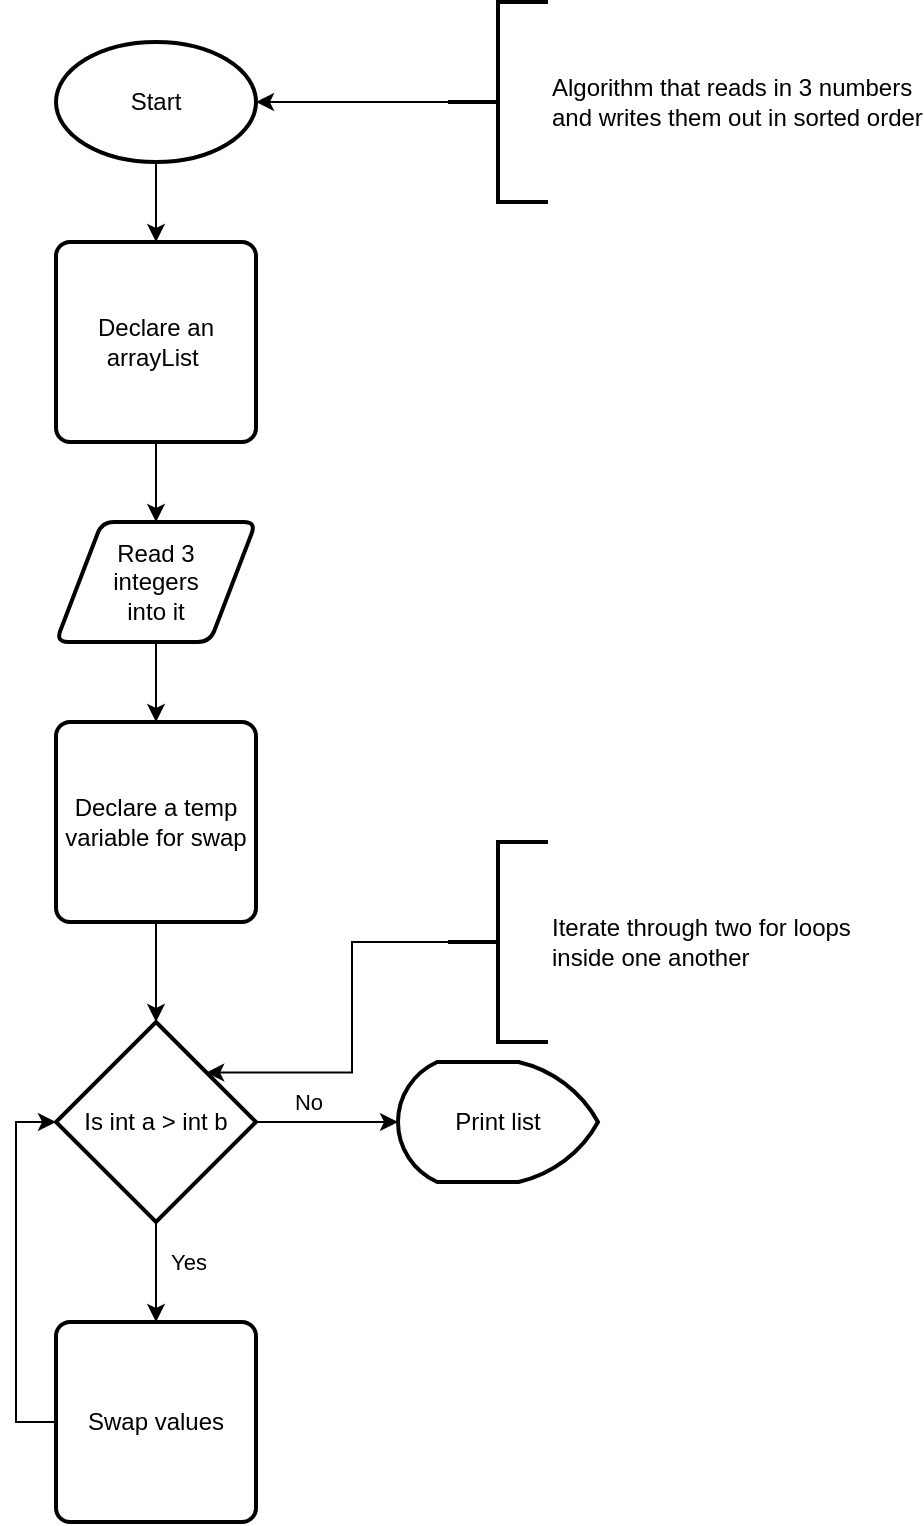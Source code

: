 <mxfile version="20.8.23" type="github">
  <diagram id="C5RBs43oDa-KdzZeNtuy" name="Page-1">
    <mxGraphModel dx="1323" dy="1916" grid="1" gridSize="10" guides="1" tooltips="1" connect="1" arrows="1" fold="1" page="1" pageScale="1" pageWidth="827" pageHeight="1169" math="0" shadow="0">
      <root>
        <mxCell id="WIyWlLk6GJQsqaUBKTNV-0" />
        <mxCell id="WIyWlLk6GJQsqaUBKTNV-1" parent="WIyWlLk6GJQsqaUBKTNV-0" />
        <mxCell id="lsqHR4O3voGMjDfET8ep-8" value="" style="edgeStyle=orthogonalEdgeStyle;rounded=0;orthogonalLoop=1;jettySize=auto;html=1;entryX=0.5;entryY=0;entryDx=0;entryDy=0;" edge="1" parent="WIyWlLk6GJQsqaUBKTNV-1" source="lsqHR4O3voGMjDfET8ep-2" target="lsqHR4O3voGMjDfET8ep-9">
          <mxGeometry relative="1" as="geometry" />
        </mxCell>
        <mxCell id="lsqHR4O3voGMjDfET8ep-2" value="Declare an arrayList&amp;nbsp;" style="rounded=1;whiteSpace=wrap;html=1;absoluteArcSize=1;arcSize=14;strokeWidth=2;" vertex="1" parent="WIyWlLk6GJQsqaUBKTNV-1">
          <mxGeometry x="314" y="120" width="100" height="100" as="geometry" />
        </mxCell>
        <mxCell id="lsqHR4O3voGMjDfET8ep-4" value="" style="edgeStyle=orthogonalEdgeStyle;rounded=0;orthogonalLoop=1;jettySize=auto;html=1;" edge="1" parent="WIyWlLk6GJQsqaUBKTNV-1" source="lsqHR4O3voGMjDfET8ep-3" target="lsqHR4O3voGMjDfET8ep-2">
          <mxGeometry relative="1" as="geometry" />
        </mxCell>
        <mxCell id="lsqHR4O3voGMjDfET8ep-3" value="Start" style="strokeWidth=2;html=1;shape=mxgraph.flowchart.start_1;whiteSpace=wrap;" vertex="1" parent="WIyWlLk6GJQsqaUBKTNV-1">
          <mxGeometry x="314" y="20" width="100" height="60" as="geometry" />
        </mxCell>
        <mxCell id="lsqHR4O3voGMjDfET8ep-6" value="" style="edgeStyle=orthogonalEdgeStyle;rounded=0;orthogonalLoop=1;jettySize=auto;html=1;" edge="1" parent="WIyWlLk6GJQsqaUBKTNV-1" source="lsqHR4O3voGMjDfET8ep-5" target="lsqHR4O3voGMjDfET8ep-3">
          <mxGeometry relative="1" as="geometry" />
        </mxCell>
        <mxCell id="lsqHR4O3voGMjDfET8ep-5" value="Algorithm that reads in 3 numbers &lt;br&gt;and writes them out in sorted order" style="strokeWidth=2;html=1;shape=mxgraph.flowchart.annotation_2;align=left;labelPosition=right;pointerEvents=1;" vertex="1" parent="WIyWlLk6GJQsqaUBKTNV-1">
          <mxGeometry x="510" width="50" height="100" as="geometry" />
        </mxCell>
        <mxCell id="lsqHR4O3voGMjDfET8ep-12" value="" style="edgeStyle=orthogonalEdgeStyle;rounded=0;orthogonalLoop=1;jettySize=auto;html=1;" edge="1" parent="WIyWlLk6GJQsqaUBKTNV-1" source="lsqHR4O3voGMjDfET8ep-7" target="lsqHR4O3voGMjDfET8ep-11">
          <mxGeometry relative="1" as="geometry" />
        </mxCell>
        <mxCell id="lsqHR4O3voGMjDfET8ep-7" value="Declare a temp variable for swap" style="rounded=1;whiteSpace=wrap;html=1;absoluteArcSize=1;arcSize=14;strokeWidth=2;" vertex="1" parent="WIyWlLk6GJQsqaUBKTNV-1">
          <mxGeometry x="314" y="360" width="100" height="100" as="geometry" />
        </mxCell>
        <mxCell id="lsqHR4O3voGMjDfET8ep-10" value="" style="edgeStyle=orthogonalEdgeStyle;rounded=0;orthogonalLoop=1;jettySize=auto;html=1;" edge="1" parent="WIyWlLk6GJQsqaUBKTNV-1" source="lsqHR4O3voGMjDfET8ep-9" target="lsqHR4O3voGMjDfET8ep-7">
          <mxGeometry relative="1" as="geometry" />
        </mxCell>
        <mxCell id="lsqHR4O3voGMjDfET8ep-9" value="Read 3 &lt;br&gt;integers &lt;br&gt;into it" style="shape=parallelogram;html=1;strokeWidth=2;perimeter=parallelogramPerimeter;whiteSpace=wrap;rounded=1;arcSize=12;size=0.23;" vertex="1" parent="WIyWlLk6GJQsqaUBKTNV-1">
          <mxGeometry x="314" y="260" width="100" height="60" as="geometry" />
        </mxCell>
        <mxCell id="lsqHR4O3voGMjDfET8ep-16" value="No" style="edgeStyle=orthogonalEdgeStyle;rounded=0;orthogonalLoop=1;jettySize=auto;html=1;" edge="1" parent="WIyWlLk6GJQsqaUBKTNV-1" source="lsqHR4O3voGMjDfET8ep-11" target="lsqHR4O3voGMjDfET8ep-15">
          <mxGeometry x="-0.267" y="10" relative="1" as="geometry">
            <Array as="points">
              <mxPoint x="440" y="560" />
              <mxPoint x="440" y="560" />
            </Array>
            <mxPoint as="offset" />
          </mxGeometry>
        </mxCell>
        <mxCell id="lsqHR4O3voGMjDfET8ep-18" value="Yes" style="edgeStyle=orthogonalEdgeStyle;rounded=0;orthogonalLoop=1;jettySize=auto;html=1;" edge="1" parent="WIyWlLk6GJQsqaUBKTNV-1" source="lsqHR4O3voGMjDfET8ep-11" target="lsqHR4O3voGMjDfET8ep-17">
          <mxGeometry x="-0.2" y="16" relative="1" as="geometry">
            <mxPoint as="offset" />
          </mxGeometry>
        </mxCell>
        <mxCell id="lsqHR4O3voGMjDfET8ep-11" value="Is int a &amp;gt; int b" style="strokeWidth=2;html=1;shape=mxgraph.flowchart.decision;whiteSpace=wrap;" vertex="1" parent="WIyWlLk6GJQsqaUBKTNV-1">
          <mxGeometry x="314" y="510" width="100" height="100" as="geometry" />
        </mxCell>
        <UserObject label="" tooltip="" id="lsqHR4O3voGMjDfET8ep-14">
          <mxCell style="edgeStyle=orthogonalEdgeStyle;rounded=0;orthogonalLoop=1;jettySize=auto;html=1;entryX=0.751;entryY=0.253;entryDx=0;entryDy=0;entryPerimeter=0;" edge="1" parent="WIyWlLk6GJQsqaUBKTNV-1" source="lsqHR4O3voGMjDfET8ep-13" target="lsqHR4O3voGMjDfET8ep-11">
            <mxGeometry relative="1" as="geometry">
              <mxPoint x="460" y="470" as="targetPoint" />
            </mxGeometry>
          </mxCell>
        </UserObject>
        <mxCell id="lsqHR4O3voGMjDfET8ep-13" value="Iterate through two for loops&lt;br&gt;inside one another" style="strokeWidth=2;html=1;shape=mxgraph.flowchart.annotation_2;align=left;labelPosition=right;pointerEvents=1;" vertex="1" parent="WIyWlLk6GJQsqaUBKTNV-1">
          <mxGeometry x="510" y="420" width="50" height="100" as="geometry" />
        </mxCell>
        <mxCell id="lsqHR4O3voGMjDfET8ep-15" value="Print list" style="strokeWidth=2;html=1;shape=mxgraph.flowchart.display;whiteSpace=wrap;direction=west;" vertex="1" parent="WIyWlLk6GJQsqaUBKTNV-1">
          <mxGeometry x="485" y="530" width="100" height="60" as="geometry" />
        </mxCell>
        <mxCell id="lsqHR4O3voGMjDfET8ep-19" style="edgeStyle=orthogonalEdgeStyle;rounded=0;orthogonalLoop=1;jettySize=auto;html=1;entryX=0;entryY=0.5;entryDx=0;entryDy=0;entryPerimeter=0;exitX=0;exitY=0.5;exitDx=0;exitDy=0;" edge="1" parent="WIyWlLk6GJQsqaUBKTNV-1" source="lsqHR4O3voGMjDfET8ep-17" target="lsqHR4O3voGMjDfET8ep-11">
          <mxGeometry relative="1" as="geometry" />
        </mxCell>
        <mxCell id="lsqHR4O3voGMjDfET8ep-17" value="Swap values" style="rounded=1;whiteSpace=wrap;html=1;absoluteArcSize=1;arcSize=14;strokeWidth=2;" vertex="1" parent="WIyWlLk6GJQsqaUBKTNV-1">
          <mxGeometry x="314" y="660" width="100" height="100" as="geometry" />
        </mxCell>
      </root>
    </mxGraphModel>
  </diagram>
</mxfile>
